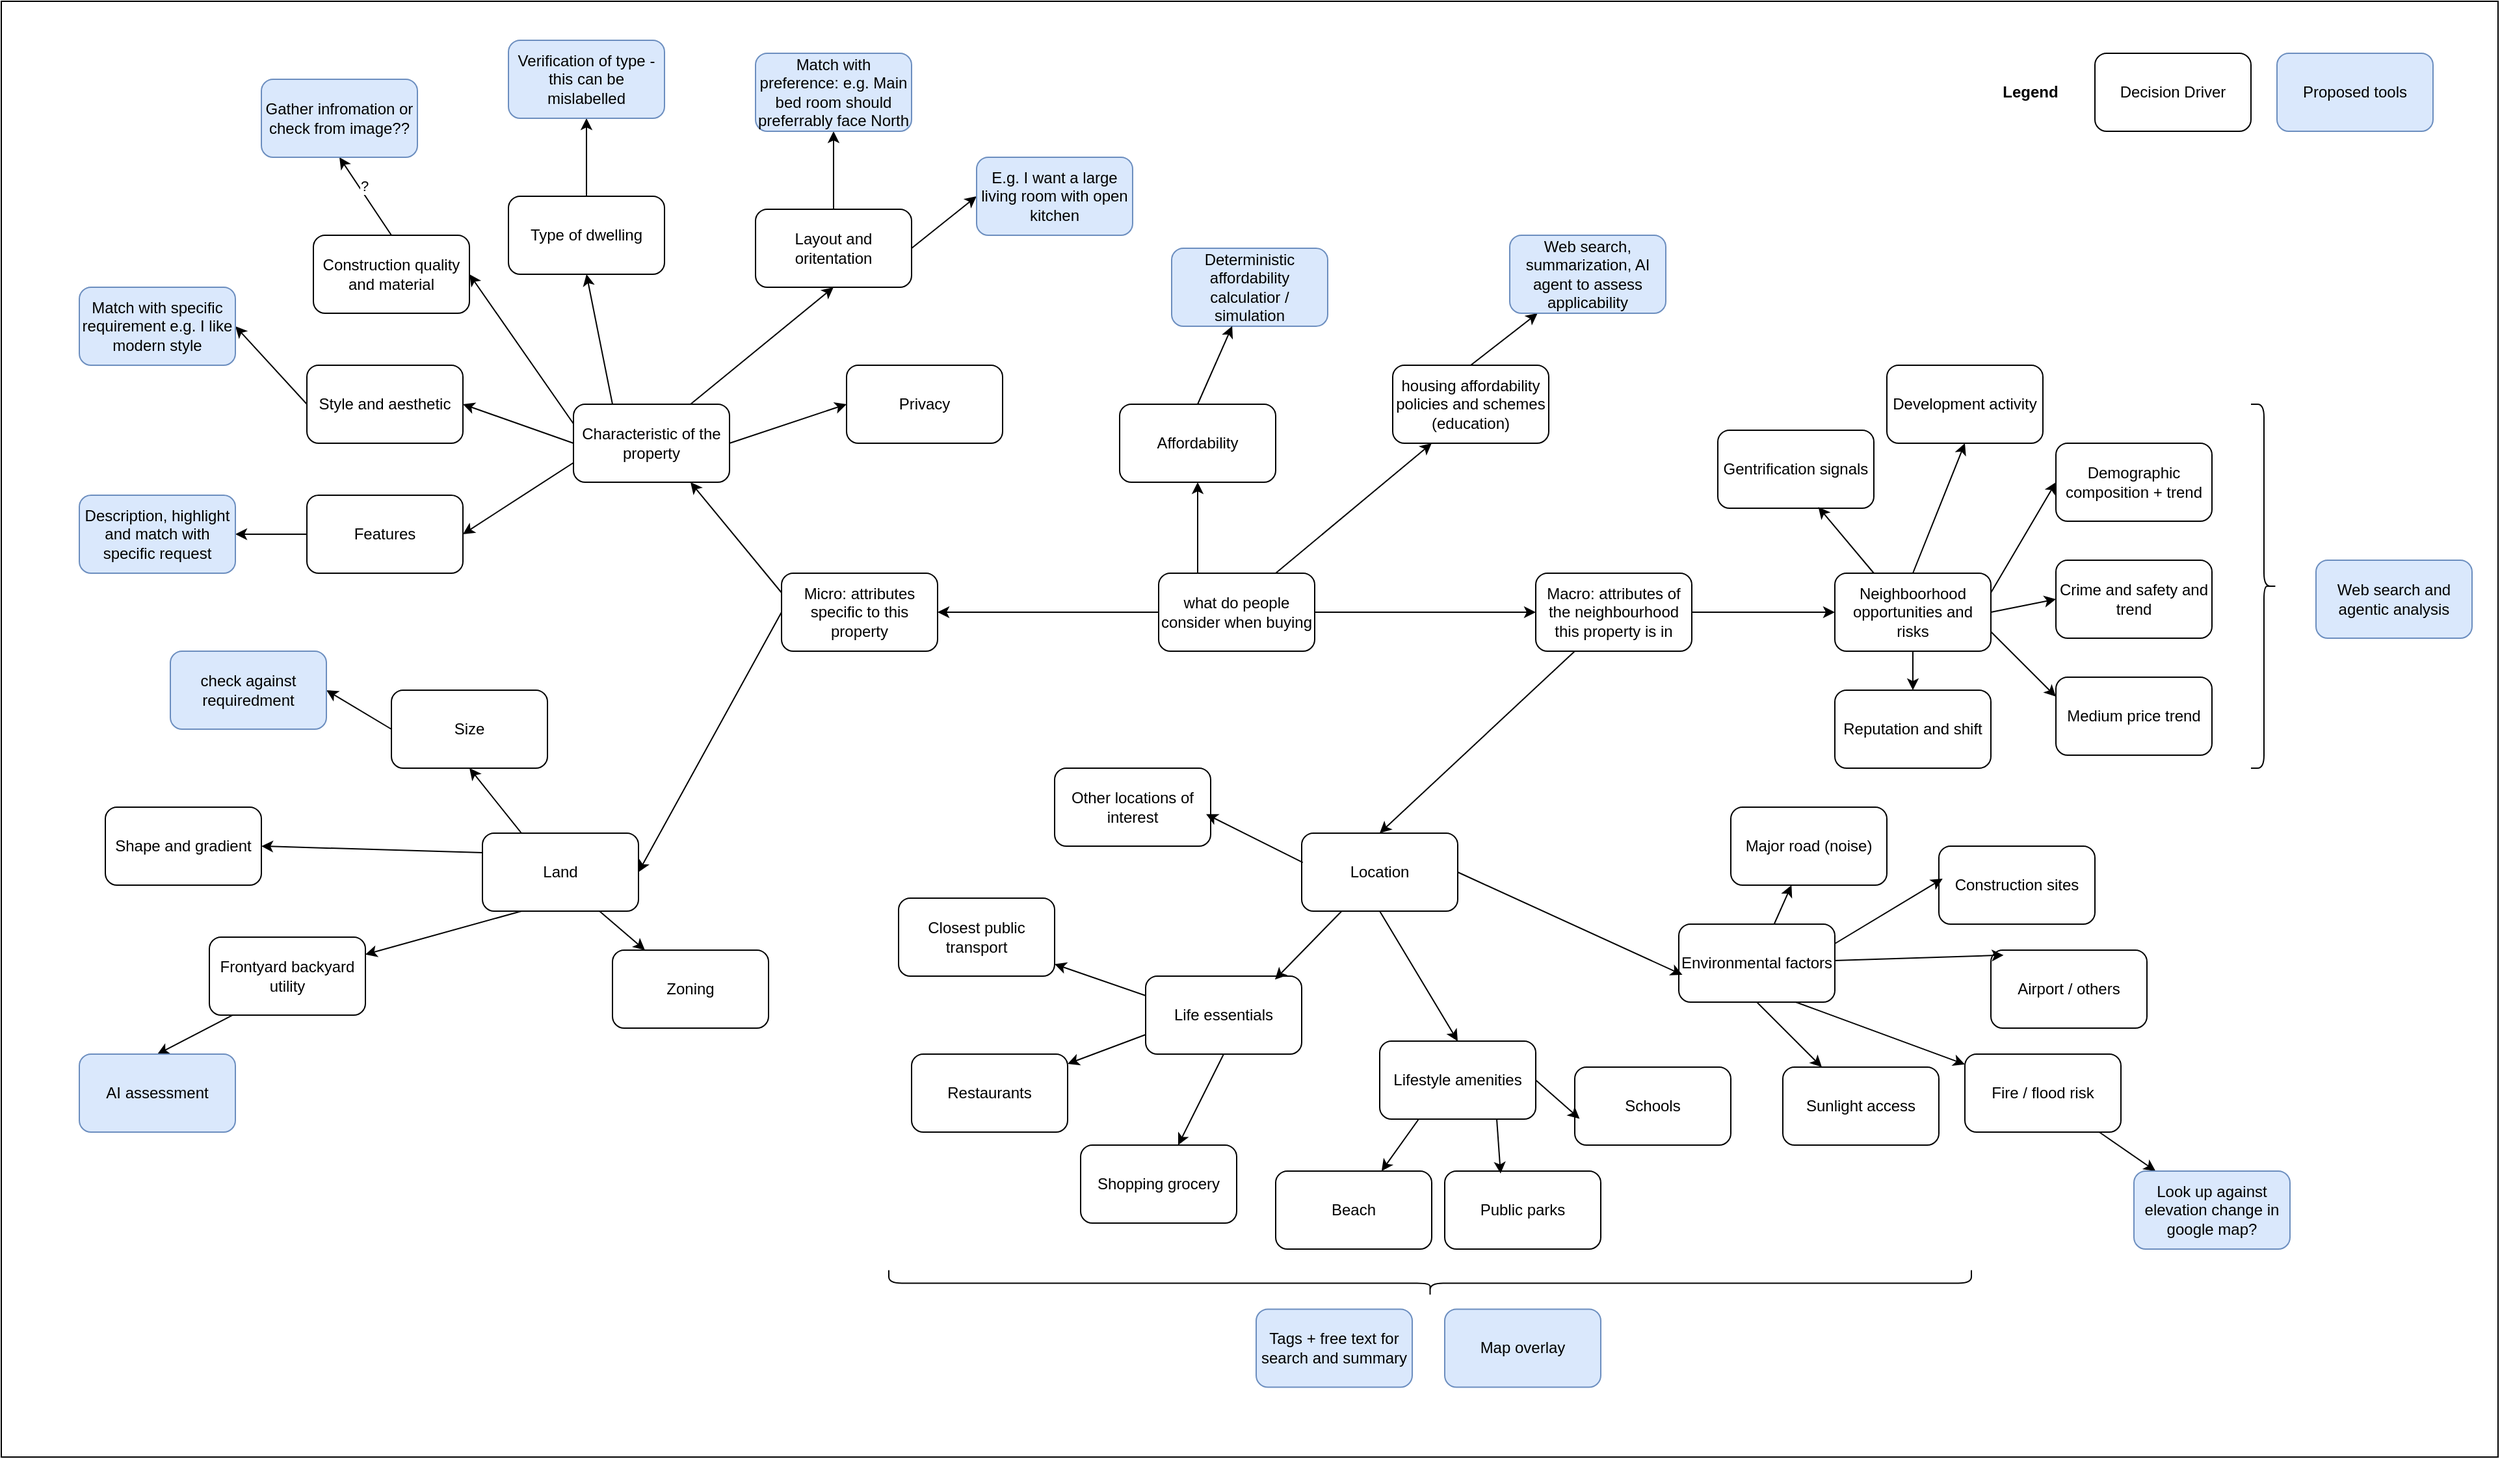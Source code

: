 <mxfile>
    <diagram name="v2" id="DXdtqnJQqPY1vSqi2jwo">
        <mxGraphModel dx="5202" dy="3540" grid="1" gridSize="10" guides="1" tooltips="1" connect="1" arrows="1" fold="1" page="1" pageScale="1" pageWidth="850" pageHeight="1100" math="0" shadow="0">
            <root>
                <mxCell id="RI9amsQpQYNxmYegU_Zl-0"/>
                <mxCell id="RI9amsQpQYNxmYegU_Zl-1" parent="RI9amsQpQYNxmYegU_Zl-0"/>
                <mxCell id="hkTbMwt3HNkpKoygP6Hm-0" value="" style="rounded=0;whiteSpace=wrap;html=1;" vertex="1" parent="RI9amsQpQYNxmYegU_Zl-1">
                    <mxGeometry x="-540" y="-270" width="1920" height="1120" as="geometry"/>
                </mxCell>
                <mxCell id="hkTbMwt3HNkpKoygP6Hm-1" style="edgeStyle=none;html=1;exitX=0;exitY=0.5;exitDx=0;exitDy=0;entryX=1;entryY=0.5;entryDx=0;entryDy=0;" edge="1" parent="RI9amsQpQYNxmYegU_Zl-1" source="hkTbMwt3HNkpKoygP6Hm-5" target="hkTbMwt3HNkpKoygP6Hm-15">
                    <mxGeometry relative="1" as="geometry"/>
                </mxCell>
                <mxCell id="hkTbMwt3HNkpKoygP6Hm-2" style="edgeStyle=none;html=1;exitX=1;exitY=0.5;exitDx=0;exitDy=0;entryX=0;entryY=0.5;entryDx=0;entryDy=0;" edge="1" parent="RI9amsQpQYNxmYegU_Zl-1" source="hkTbMwt3HNkpKoygP6Hm-5" target="hkTbMwt3HNkpKoygP6Hm-18">
                    <mxGeometry relative="1" as="geometry"/>
                </mxCell>
                <mxCell id="hkTbMwt3HNkpKoygP6Hm-3" style="edgeStyle=none;html=1;exitX=0.25;exitY=0;exitDx=0;exitDy=0;entryX=0.5;entryY=1;entryDx=0;entryDy=0;" edge="1" parent="RI9amsQpQYNxmYegU_Zl-1" source="hkTbMwt3HNkpKoygP6Hm-5" target="hkTbMwt3HNkpKoygP6Hm-100">
                    <mxGeometry relative="1" as="geometry"/>
                </mxCell>
                <mxCell id="hkTbMwt3HNkpKoygP6Hm-4" style="edgeStyle=none;html=1;exitX=0.75;exitY=0;exitDx=0;exitDy=0;entryX=0.25;entryY=1;entryDx=0;entryDy=0;" edge="1" parent="RI9amsQpQYNxmYegU_Zl-1" source="hkTbMwt3HNkpKoygP6Hm-5" target="hkTbMwt3HNkpKoygP6Hm-96">
                    <mxGeometry relative="1" as="geometry"/>
                </mxCell>
                <mxCell id="hkTbMwt3HNkpKoygP6Hm-5" value="what do people consider when buying" style="rounded=1;whiteSpace=wrap;html=1;" vertex="1" parent="RI9amsQpQYNxmYegU_Zl-1">
                    <mxGeometry x="350" y="170" width="120" height="60" as="geometry"/>
                </mxCell>
                <mxCell id="hkTbMwt3HNkpKoygP6Hm-6" style="edgeStyle=none;html=1;exitX=0.75;exitY=0;exitDx=0;exitDy=0;entryX=0.5;entryY=1;entryDx=0;entryDy=0;" edge="1" parent="RI9amsQpQYNxmYegU_Zl-1" source="hkTbMwt3HNkpKoygP6Hm-12" target="hkTbMwt3HNkpKoygP6Hm-23">
                    <mxGeometry relative="1" as="geometry"/>
                </mxCell>
                <mxCell id="hkTbMwt3HNkpKoygP6Hm-7" style="edgeStyle=none;html=1;exitX=0.25;exitY=0;exitDx=0;exitDy=0;entryX=0.5;entryY=1;entryDx=0;entryDy=0;" edge="1" parent="RI9amsQpQYNxmYegU_Zl-1" source="hkTbMwt3HNkpKoygP6Hm-12" target="hkTbMwt3HNkpKoygP6Hm-25">
                    <mxGeometry relative="1" as="geometry"/>
                </mxCell>
                <mxCell id="hkTbMwt3HNkpKoygP6Hm-8" style="edgeStyle=none;html=1;exitX=0;exitY=0.25;exitDx=0;exitDy=0;entryX=1;entryY=0.5;entryDx=0;entryDy=0;" edge="1" parent="RI9amsQpQYNxmYegU_Zl-1" source="hkTbMwt3HNkpKoygP6Hm-12" target="hkTbMwt3HNkpKoygP6Hm-28">
                    <mxGeometry relative="1" as="geometry"/>
                </mxCell>
                <mxCell id="hkTbMwt3HNkpKoygP6Hm-9" style="edgeStyle=none;html=1;exitX=0;exitY=0.5;exitDx=0;exitDy=0;entryX=1;entryY=0.5;entryDx=0;entryDy=0;" edge="1" parent="RI9amsQpQYNxmYegU_Zl-1" source="hkTbMwt3HNkpKoygP6Hm-12" target="hkTbMwt3HNkpKoygP6Hm-20">
                    <mxGeometry relative="1" as="geometry"/>
                </mxCell>
                <mxCell id="hkTbMwt3HNkpKoygP6Hm-10" style="edgeStyle=none;html=1;exitX=0;exitY=0.75;exitDx=0;exitDy=0;entryX=1;entryY=0.5;entryDx=0;entryDy=0;" edge="1" parent="RI9amsQpQYNxmYegU_Zl-1" source="hkTbMwt3HNkpKoygP6Hm-12" target="hkTbMwt3HNkpKoygP6Hm-44">
                    <mxGeometry relative="1" as="geometry"/>
                </mxCell>
                <mxCell id="hkTbMwt3HNkpKoygP6Hm-11" style="edgeStyle=none;html=1;exitX=1;exitY=0.5;exitDx=0;exitDy=0;entryX=0;entryY=0.5;entryDx=0;entryDy=0;" edge="1" parent="RI9amsQpQYNxmYegU_Zl-1" source="hkTbMwt3HNkpKoygP6Hm-12" target="hkTbMwt3HNkpKoygP6Hm-46">
                    <mxGeometry relative="1" as="geometry"/>
                </mxCell>
                <mxCell id="hkTbMwt3HNkpKoygP6Hm-12" value="Characteristic of the property" style="rounded=1;whiteSpace=wrap;html=1;" vertex="1" parent="RI9amsQpQYNxmYegU_Zl-1">
                    <mxGeometry x="-100" y="40" width="120" height="60" as="geometry"/>
                </mxCell>
                <mxCell id="hkTbMwt3HNkpKoygP6Hm-13" style="edgeStyle=none;html=1;exitX=0;exitY=0.25;exitDx=0;exitDy=0;entryX=0.75;entryY=1;entryDx=0;entryDy=0;" edge="1" parent="RI9amsQpQYNxmYegU_Zl-1" source="hkTbMwt3HNkpKoygP6Hm-15" target="hkTbMwt3HNkpKoygP6Hm-12">
                    <mxGeometry relative="1" as="geometry"/>
                </mxCell>
                <mxCell id="hkTbMwt3HNkpKoygP6Hm-14" style="edgeStyle=none;html=1;exitX=0;exitY=0.5;exitDx=0;exitDy=0;entryX=1;entryY=0.5;entryDx=0;entryDy=0;" edge="1" parent="RI9amsQpQYNxmYegU_Zl-1" source="hkTbMwt3HNkpKoygP6Hm-15" target="hkTbMwt3HNkpKoygP6Hm-33">
                    <mxGeometry relative="1" as="geometry"/>
                </mxCell>
                <mxCell id="hkTbMwt3HNkpKoygP6Hm-15" value="Micro: attributes specific to this property" style="rounded=1;whiteSpace=wrap;html=1;" vertex="1" parent="RI9amsQpQYNxmYegU_Zl-1">
                    <mxGeometry x="60" y="170" width="120" height="60" as="geometry"/>
                </mxCell>
                <mxCell id="hkTbMwt3HNkpKoygP6Hm-16" style="edgeStyle=none;html=1;exitX=0.25;exitY=1;exitDx=0;exitDy=0;entryX=0.5;entryY=0;entryDx=0;entryDy=0;" edge="1" parent="RI9amsQpQYNxmYegU_Zl-1" source="hkTbMwt3HNkpKoygP6Hm-18" target="hkTbMwt3HNkpKoygP6Hm-52">
                    <mxGeometry relative="1" as="geometry"/>
                </mxCell>
                <mxCell id="hkTbMwt3HNkpKoygP6Hm-17" style="edgeStyle=none;html=1;exitX=1;exitY=0.5;exitDx=0;exitDy=0;entryX=0;entryY=0.5;entryDx=0;entryDy=0;" edge="1" parent="RI9amsQpQYNxmYegU_Zl-1" source="hkTbMwt3HNkpKoygP6Hm-18" target="hkTbMwt3HNkpKoygP6Hm-89">
                    <mxGeometry relative="1" as="geometry"/>
                </mxCell>
                <mxCell id="hkTbMwt3HNkpKoygP6Hm-18" value="Macro: attributes of the neighbourhood this property is in" style="rounded=1;whiteSpace=wrap;html=1;" vertex="1" parent="RI9amsQpQYNxmYegU_Zl-1">
                    <mxGeometry x="640" y="170" width="120" height="60" as="geometry"/>
                </mxCell>
                <mxCell id="hkTbMwt3HNkpKoygP6Hm-19" style="edgeStyle=none;html=1;exitX=0;exitY=0.5;exitDx=0;exitDy=0;entryX=1;entryY=0.5;entryDx=0;entryDy=0;" edge="1" parent="RI9amsQpQYNxmYegU_Zl-1" source="hkTbMwt3HNkpKoygP6Hm-20" target="hkTbMwt3HNkpKoygP6Hm-42">
                    <mxGeometry relative="1" as="geometry"/>
                </mxCell>
                <mxCell id="hkTbMwt3HNkpKoygP6Hm-20" value="Style and aesthetic" style="rounded=1;whiteSpace=wrap;html=1;" vertex="1" parent="RI9amsQpQYNxmYegU_Zl-1">
                    <mxGeometry x="-305" y="10" width="120" height="60" as="geometry"/>
                </mxCell>
                <mxCell id="hkTbMwt3HNkpKoygP6Hm-21" style="edgeStyle=none;html=1;exitX=0.5;exitY=0;exitDx=0;exitDy=0;entryX=0.5;entryY=1;entryDx=0;entryDy=0;" edge="1" parent="RI9amsQpQYNxmYegU_Zl-1" source="hkTbMwt3HNkpKoygP6Hm-23" target="hkTbMwt3HNkpKoygP6Hm-39">
                    <mxGeometry relative="1" as="geometry"/>
                </mxCell>
                <mxCell id="hkTbMwt3HNkpKoygP6Hm-22" style="edgeStyle=none;html=1;exitX=1;exitY=0.5;exitDx=0;exitDy=0;entryX=0;entryY=0.5;entryDx=0;entryDy=0;" edge="1" parent="RI9amsQpQYNxmYegU_Zl-1" source="hkTbMwt3HNkpKoygP6Hm-23" target="hkTbMwt3HNkpKoygP6Hm-45">
                    <mxGeometry relative="1" as="geometry"/>
                </mxCell>
                <mxCell id="hkTbMwt3HNkpKoygP6Hm-23" value="Layout and oritentation" style="rounded=1;whiteSpace=wrap;html=1;" vertex="1" parent="RI9amsQpQYNxmYegU_Zl-1">
                    <mxGeometry x="40" y="-110" width="120" height="60" as="geometry"/>
                </mxCell>
                <mxCell id="hkTbMwt3HNkpKoygP6Hm-24" style="edgeStyle=none;html=1;exitX=0.5;exitY=0;exitDx=0;exitDy=0;" edge="1" parent="RI9amsQpQYNxmYegU_Zl-1" source="hkTbMwt3HNkpKoygP6Hm-25" target="hkTbMwt3HNkpKoygP6Hm-40">
                    <mxGeometry relative="1" as="geometry"/>
                </mxCell>
                <mxCell id="hkTbMwt3HNkpKoygP6Hm-25" value="Type of dwelling" style="rounded=1;whiteSpace=wrap;html=1;" vertex="1" parent="RI9amsQpQYNxmYegU_Zl-1">
                    <mxGeometry x="-150" y="-120" width="120" height="60" as="geometry"/>
                </mxCell>
                <mxCell id="hkTbMwt3HNkpKoygP6Hm-26" style="edgeStyle=none;html=1;exitX=0.5;exitY=0;exitDx=0;exitDy=0;entryX=0.5;entryY=1;entryDx=0;entryDy=0;" edge="1" parent="RI9amsQpQYNxmYegU_Zl-1" source="hkTbMwt3HNkpKoygP6Hm-28" target="hkTbMwt3HNkpKoygP6Hm-41">
                    <mxGeometry relative="1" as="geometry"/>
                </mxCell>
                <mxCell id="hkTbMwt3HNkpKoygP6Hm-27" value="?" style="edgeLabel;html=1;align=center;verticalAlign=middle;resizable=0;points=[];" vertex="1" connectable="0" parent="hkTbMwt3HNkpKoygP6Hm-26">
                    <mxGeometry x="0.206" y="-3" relative="1" as="geometry">
                        <mxPoint as="offset"/>
                    </mxGeometry>
                </mxCell>
                <mxCell id="hkTbMwt3HNkpKoygP6Hm-28" value="Construction quality and material" style="rounded=1;whiteSpace=wrap;html=1;" vertex="1" parent="RI9amsQpQYNxmYegU_Zl-1">
                    <mxGeometry x="-300" y="-90" width="120" height="60" as="geometry"/>
                </mxCell>
                <mxCell id="hkTbMwt3HNkpKoygP6Hm-29" style="edgeStyle=none;html=1;exitX=0.25;exitY=0;exitDx=0;exitDy=0;entryX=0.5;entryY=1;entryDx=0;entryDy=0;" edge="1" parent="RI9amsQpQYNxmYegU_Zl-1" source="hkTbMwt3HNkpKoygP6Hm-33" target="hkTbMwt3HNkpKoygP6Hm-35">
                    <mxGeometry relative="1" as="geometry"/>
                </mxCell>
                <mxCell id="hkTbMwt3HNkpKoygP6Hm-30" style="edgeStyle=none;html=1;exitX=0;exitY=0.25;exitDx=0;exitDy=0;entryX=1;entryY=0.5;entryDx=0;entryDy=0;" edge="1" parent="RI9amsQpQYNxmYegU_Zl-1" source="hkTbMwt3HNkpKoygP6Hm-33" target="hkTbMwt3HNkpKoygP6Hm-36">
                    <mxGeometry relative="1" as="geometry"/>
                </mxCell>
                <mxCell id="hkTbMwt3HNkpKoygP6Hm-31" style="edgeStyle=none;html=1;exitX=0.25;exitY=1;exitDx=0;exitDy=0;" edge="1" parent="RI9amsQpQYNxmYegU_Zl-1" source="hkTbMwt3HNkpKoygP6Hm-33" target="hkTbMwt3HNkpKoygP6Hm-49">
                    <mxGeometry relative="1" as="geometry"/>
                </mxCell>
                <mxCell id="hkTbMwt3HNkpKoygP6Hm-32" style="edgeStyle=none;html=1;exitX=0.75;exitY=1;exitDx=0;exitDy=0;" edge="1" parent="RI9amsQpQYNxmYegU_Zl-1" source="hkTbMwt3HNkpKoygP6Hm-33" target="hkTbMwt3HNkpKoygP6Hm-94">
                    <mxGeometry relative="1" as="geometry"/>
                </mxCell>
                <mxCell id="hkTbMwt3HNkpKoygP6Hm-33" value="Land" style="rounded=1;whiteSpace=wrap;html=1;" vertex="1" parent="RI9amsQpQYNxmYegU_Zl-1">
                    <mxGeometry x="-170" y="370" width="120" height="60" as="geometry"/>
                </mxCell>
                <mxCell id="hkTbMwt3HNkpKoygP6Hm-34" style="edgeStyle=none;html=1;exitX=0;exitY=0.5;exitDx=0;exitDy=0;entryX=1;entryY=0.5;entryDx=0;entryDy=0;" edge="1" parent="RI9amsQpQYNxmYegU_Zl-1" source="hkTbMwt3HNkpKoygP6Hm-35" target="hkTbMwt3HNkpKoygP6Hm-50">
                    <mxGeometry relative="1" as="geometry"/>
                </mxCell>
                <mxCell id="hkTbMwt3HNkpKoygP6Hm-35" value="Size" style="rounded=1;whiteSpace=wrap;html=1;" vertex="1" parent="RI9amsQpQYNxmYegU_Zl-1">
                    <mxGeometry x="-240" y="260" width="120" height="60" as="geometry"/>
                </mxCell>
                <mxCell id="hkTbMwt3HNkpKoygP6Hm-36" value="Shape and gradient" style="rounded=1;whiteSpace=wrap;html=1;" vertex="1" parent="RI9amsQpQYNxmYegU_Zl-1">
                    <mxGeometry x="-460" y="350" width="120" height="60" as="geometry"/>
                </mxCell>
                <mxCell id="hkTbMwt3HNkpKoygP6Hm-37" style="edgeStyle=none;html=1;" edge="1" parent="RI9amsQpQYNxmYegU_Zl-1" source="hkTbMwt3HNkpKoygP6Hm-38" target="hkTbMwt3HNkpKoygP6Hm-62">
                    <mxGeometry relative="1" as="geometry"/>
                </mxCell>
                <mxCell id="hkTbMwt3HNkpKoygP6Hm-38" value="Fire / flood risk" style="rounded=1;whiteSpace=wrap;html=1;" vertex="1" parent="RI9amsQpQYNxmYegU_Zl-1">
                    <mxGeometry x="970" y="540" width="120" height="60" as="geometry"/>
                </mxCell>
                <mxCell id="hkTbMwt3HNkpKoygP6Hm-39" value="Match with preference: e.g. Main bed room should preferrably face North" style="rounded=1;whiteSpace=wrap;html=1;fillColor=#dae8fc;strokeColor=#6c8ebf;" vertex="1" parent="RI9amsQpQYNxmYegU_Zl-1">
                    <mxGeometry x="40" y="-230" width="120" height="60" as="geometry"/>
                </mxCell>
                <mxCell id="hkTbMwt3HNkpKoygP6Hm-40" value="Verification of type - this can be mislabelled" style="rounded=1;whiteSpace=wrap;html=1;fillColor=#dae8fc;strokeColor=#6c8ebf;" vertex="1" parent="RI9amsQpQYNxmYegU_Zl-1">
                    <mxGeometry x="-150" y="-240" width="120" height="60" as="geometry"/>
                </mxCell>
                <mxCell id="hkTbMwt3HNkpKoygP6Hm-41" value="Gather infromation or check from image??" style="rounded=1;whiteSpace=wrap;html=1;fillColor=#dae8fc;strokeColor=#6c8ebf;" vertex="1" parent="RI9amsQpQYNxmYegU_Zl-1">
                    <mxGeometry x="-340" y="-210" width="120" height="60" as="geometry"/>
                </mxCell>
                <mxCell id="hkTbMwt3HNkpKoygP6Hm-42" value="Match with specific requirement e.g. I like modern style" style="rounded=1;whiteSpace=wrap;html=1;fillColor=#dae8fc;strokeColor=#6c8ebf;" vertex="1" parent="RI9amsQpQYNxmYegU_Zl-1">
                    <mxGeometry x="-480" y="-50" width="120" height="60" as="geometry"/>
                </mxCell>
                <mxCell id="hkTbMwt3HNkpKoygP6Hm-43" style="edgeStyle=none;html=1;exitX=0;exitY=0.5;exitDx=0;exitDy=0;entryX=1;entryY=0.5;entryDx=0;entryDy=0;" edge="1" parent="RI9amsQpQYNxmYegU_Zl-1" source="hkTbMwt3HNkpKoygP6Hm-44" target="hkTbMwt3HNkpKoygP6Hm-47">
                    <mxGeometry relative="1" as="geometry"/>
                </mxCell>
                <mxCell id="hkTbMwt3HNkpKoygP6Hm-44" value="Features" style="rounded=1;whiteSpace=wrap;html=1;" vertex="1" parent="RI9amsQpQYNxmYegU_Zl-1">
                    <mxGeometry x="-305" y="110" width="120" height="60" as="geometry"/>
                </mxCell>
                <mxCell id="hkTbMwt3HNkpKoygP6Hm-45" value="E.g. I want a large living room with open kitchen" style="rounded=1;whiteSpace=wrap;html=1;fillColor=#dae8fc;strokeColor=#6c8ebf;" vertex="1" parent="RI9amsQpQYNxmYegU_Zl-1">
                    <mxGeometry x="210" y="-150" width="120" height="60" as="geometry"/>
                </mxCell>
                <mxCell id="hkTbMwt3HNkpKoygP6Hm-46" value="Privacy" style="rounded=1;whiteSpace=wrap;html=1;" vertex="1" parent="RI9amsQpQYNxmYegU_Zl-1">
                    <mxGeometry x="110" y="10" width="120" height="60" as="geometry"/>
                </mxCell>
                <mxCell id="hkTbMwt3HNkpKoygP6Hm-47" value="Description, highlight and match with specific request" style="rounded=1;whiteSpace=wrap;html=1;fillColor=#dae8fc;strokeColor=#6c8ebf;" vertex="1" parent="RI9amsQpQYNxmYegU_Zl-1">
                    <mxGeometry x="-480" y="110" width="120" height="60" as="geometry"/>
                </mxCell>
                <mxCell id="hkTbMwt3HNkpKoygP6Hm-48" style="edgeStyle=none;html=1;exitX=0.156;exitY=0.993;exitDx=0;exitDy=0;entryX=0.5;entryY=0;entryDx=0;entryDy=0;exitPerimeter=0;" edge="1" parent="RI9amsQpQYNxmYegU_Zl-1" source="hkTbMwt3HNkpKoygP6Hm-49" target="hkTbMwt3HNkpKoygP6Hm-63">
                    <mxGeometry relative="1" as="geometry"/>
                </mxCell>
                <mxCell id="hkTbMwt3HNkpKoygP6Hm-49" value="Frontyard backyard utility" style="rounded=1;whiteSpace=wrap;html=1;" vertex="1" parent="RI9amsQpQYNxmYegU_Zl-1">
                    <mxGeometry x="-380" y="450" width="120" height="60" as="geometry"/>
                </mxCell>
                <mxCell id="hkTbMwt3HNkpKoygP6Hm-50" value="check against requiredment" style="rounded=1;whiteSpace=wrap;html=1;fillColor=#dae8fc;strokeColor=#6c8ebf;" vertex="1" parent="RI9amsQpQYNxmYegU_Zl-1">
                    <mxGeometry x="-410" y="230" width="120" height="60" as="geometry"/>
                </mxCell>
                <mxCell id="hkTbMwt3HNkpKoygP6Hm-51" style="edgeStyle=none;html=1;exitX=0.5;exitY=1;exitDx=0;exitDy=0;entryX=0.5;entryY=0;entryDx=0;entryDy=0;" edge="1" parent="RI9amsQpQYNxmYegU_Zl-1" source="hkTbMwt3HNkpKoygP6Hm-52" target="hkTbMwt3HNkpKoygP6Hm-69">
                    <mxGeometry relative="1" as="geometry"/>
                </mxCell>
                <mxCell id="hkTbMwt3HNkpKoygP6Hm-52" value="Location" style="rounded=1;whiteSpace=wrap;html=1;" vertex="1" parent="RI9amsQpQYNxmYegU_Zl-1">
                    <mxGeometry x="460" y="370" width="120" height="60" as="geometry"/>
                </mxCell>
                <mxCell id="hkTbMwt3HNkpKoygP6Hm-53" value="Closest public transport" style="rounded=1;whiteSpace=wrap;html=1;" vertex="1" parent="RI9amsQpQYNxmYegU_Zl-1">
                    <mxGeometry x="150" y="420" width="120" height="60" as="geometry"/>
                </mxCell>
                <mxCell id="hkTbMwt3HNkpKoygP6Hm-54" value="Shopping grocery" style="rounded=1;whiteSpace=wrap;html=1;" vertex="1" parent="RI9amsQpQYNxmYegU_Zl-1">
                    <mxGeometry x="290" y="610" width="120" height="60" as="geometry"/>
                </mxCell>
                <mxCell id="hkTbMwt3HNkpKoygP6Hm-55" value="Restaurants" style="rounded=1;whiteSpace=wrap;html=1;" vertex="1" parent="RI9amsQpQYNxmYegU_Zl-1">
                    <mxGeometry x="160" y="540" width="120" height="60" as="geometry"/>
                </mxCell>
                <mxCell id="hkTbMwt3HNkpKoygP6Hm-56" value="Other locations of interest" style="rounded=1;whiteSpace=wrap;html=1;" vertex="1" parent="RI9amsQpQYNxmYegU_Zl-1">
                    <mxGeometry x="270" y="320" width="120" height="60" as="geometry"/>
                </mxCell>
                <mxCell id="hkTbMwt3HNkpKoygP6Hm-57" value="Public parks" style="rounded=1;whiteSpace=wrap;html=1;" vertex="1" parent="RI9amsQpQYNxmYegU_Zl-1">
                    <mxGeometry x="570" y="630" width="120" height="60" as="geometry"/>
                </mxCell>
                <mxCell id="hkTbMwt3HNkpKoygP6Hm-58" value="Beach" style="rounded=1;whiteSpace=wrap;html=1;" vertex="1" parent="RI9amsQpQYNxmYegU_Zl-1">
                    <mxGeometry x="440" y="630" width="120" height="60" as="geometry"/>
                </mxCell>
                <mxCell id="hkTbMwt3HNkpKoygP6Hm-59" value="Schools" style="rounded=1;whiteSpace=wrap;html=1;" vertex="1" parent="RI9amsQpQYNxmYegU_Zl-1">
                    <mxGeometry x="670" y="550" width="120" height="60" as="geometry"/>
                </mxCell>
                <mxCell id="hkTbMwt3HNkpKoygP6Hm-60" value="" style="shape=curlyBracket;whiteSpace=wrap;html=1;rounded=1;flipH=1;labelPosition=right;verticalLabelPosition=middle;align=left;verticalAlign=middle;rotation=90;" vertex="1" parent="RI9amsQpQYNxmYegU_Zl-1">
                    <mxGeometry x="548.75" y="300" width="20" height="832.5" as="geometry"/>
                </mxCell>
                <mxCell id="hkTbMwt3HNkpKoygP6Hm-61" value="Tags + free text for search and summary" style="rounded=1;whiteSpace=wrap;html=1;fillColor=#dae8fc;strokeColor=#6c8ebf;" vertex="1" parent="RI9amsQpQYNxmYegU_Zl-1">
                    <mxGeometry x="425" y="736.25" width="120" height="60" as="geometry"/>
                </mxCell>
                <mxCell id="hkTbMwt3HNkpKoygP6Hm-62" value="Look up against elevation change in google map?" style="rounded=1;whiteSpace=wrap;html=1;fillColor=#dae8fc;strokeColor=#6c8ebf;" vertex="1" parent="RI9amsQpQYNxmYegU_Zl-1">
                    <mxGeometry x="1100" y="630" width="120" height="60" as="geometry"/>
                </mxCell>
                <mxCell id="hkTbMwt3HNkpKoygP6Hm-63" value="AI assessment" style="rounded=1;whiteSpace=wrap;html=1;fillColor=#dae8fc;strokeColor=#6c8ebf;" vertex="1" parent="RI9amsQpQYNxmYegU_Zl-1">
                    <mxGeometry x="-480" y="540" width="120" height="60" as="geometry"/>
                </mxCell>
                <mxCell id="hkTbMwt3HNkpKoygP6Hm-64" style="edgeStyle=none;html=1;exitX=0;exitY=0.25;exitDx=0;exitDy=0;" edge="1" parent="RI9amsQpQYNxmYegU_Zl-1" source="hkTbMwt3HNkpKoygP6Hm-67" target="hkTbMwt3HNkpKoygP6Hm-53">
                    <mxGeometry relative="1" as="geometry"/>
                </mxCell>
                <mxCell id="hkTbMwt3HNkpKoygP6Hm-65" style="edgeStyle=none;html=1;exitX=0;exitY=0.75;exitDx=0;exitDy=0;" edge="1" parent="RI9amsQpQYNxmYegU_Zl-1" source="hkTbMwt3HNkpKoygP6Hm-67" target="hkTbMwt3HNkpKoygP6Hm-55">
                    <mxGeometry relative="1" as="geometry"/>
                </mxCell>
                <mxCell id="hkTbMwt3HNkpKoygP6Hm-66" style="edgeStyle=none;html=1;exitX=0.5;exitY=1;exitDx=0;exitDy=0;" edge="1" parent="RI9amsQpQYNxmYegU_Zl-1" source="hkTbMwt3HNkpKoygP6Hm-67" target="hkTbMwt3HNkpKoygP6Hm-54">
                    <mxGeometry relative="1" as="geometry"/>
                </mxCell>
                <mxCell id="hkTbMwt3HNkpKoygP6Hm-67" value="Life essentials" style="rounded=1;whiteSpace=wrap;html=1;" vertex="1" parent="RI9amsQpQYNxmYegU_Zl-1">
                    <mxGeometry x="340" y="480" width="120" height="60" as="geometry"/>
                </mxCell>
                <mxCell id="hkTbMwt3HNkpKoygP6Hm-68" style="edgeStyle=none;html=1;exitX=0.25;exitY=1;exitDx=0;exitDy=0;" edge="1" parent="RI9amsQpQYNxmYegU_Zl-1" source="hkTbMwt3HNkpKoygP6Hm-69" target="hkTbMwt3HNkpKoygP6Hm-58">
                    <mxGeometry relative="1" as="geometry"/>
                </mxCell>
                <mxCell id="hkTbMwt3HNkpKoygP6Hm-69" value="Lifestyle amenities" style="rounded=1;whiteSpace=wrap;html=1;" vertex="1" parent="RI9amsQpQYNxmYegU_Zl-1">
                    <mxGeometry x="520" y="530" width="120" height="60" as="geometry"/>
                </mxCell>
                <mxCell id="hkTbMwt3HNkpKoygP6Hm-70" style="edgeStyle=none;html=1;" edge="1" parent="RI9amsQpQYNxmYegU_Zl-1" source="hkTbMwt3HNkpKoygP6Hm-73" target="hkTbMwt3HNkpKoygP6Hm-74">
                    <mxGeometry relative="1" as="geometry"/>
                </mxCell>
                <mxCell id="hkTbMwt3HNkpKoygP6Hm-71" style="edgeStyle=none;html=1;exitX=0.5;exitY=1;exitDx=0;exitDy=0;" edge="1" parent="RI9amsQpQYNxmYegU_Zl-1" source="hkTbMwt3HNkpKoygP6Hm-73" target="hkTbMwt3HNkpKoygP6Hm-104">
                    <mxGeometry relative="1" as="geometry"/>
                </mxCell>
                <mxCell id="hkTbMwt3HNkpKoygP6Hm-72" style="edgeStyle=none;html=1;exitX=0.75;exitY=1;exitDx=0;exitDy=0;" edge="1" parent="RI9amsQpQYNxmYegU_Zl-1" source="hkTbMwt3HNkpKoygP6Hm-73" target="hkTbMwt3HNkpKoygP6Hm-38">
                    <mxGeometry relative="1" as="geometry"/>
                </mxCell>
                <mxCell id="hkTbMwt3HNkpKoygP6Hm-73" value="Environmental factors" style="rounded=1;whiteSpace=wrap;html=1;" vertex="1" parent="RI9amsQpQYNxmYegU_Zl-1">
                    <mxGeometry x="750" y="440" width="120" height="60" as="geometry"/>
                </mxCell>
                <mxCell id="hkTbMwt3HNkpKoygP6Hm-74" value="Major road (noise)" style="rounded=1;whiteSpace=wrap;html=1;" vertex="1" parent="RI9amsQpQYNxmYegU_Zl-1">
                    <mxGeometry x="790" y="350" width="120" height="60" as="geometry"/>
                </mxCell>
                <mxCell id="hkTbMwt3HNkpKoygP6Hm-75" value="Construction sites" style="rounded=1;whiteSpace=wrap;html=1;" vertex="1" parent="RI9amsQpQYNxmYegU_Zl-1">
                    <mxGeometry x="950" y="380" width="120" height="60" as="geometry"/>
                </mxCell>
                <mxCell id="hkTbMwt3HNkpKoygP6Hm-76" value="Airport / others" style="rounded=1;whiteSpace=wrap;html=1;" vertex="1" parent="RI9amsQpQYNxmYegU_Zl-1">
                    <mxGeometry x="990" y="460" width="120" height="60" as="geometry"/>
                </mxCell>
                <mxCell id="hkTbMwt3HNkpKoygP6Hm-77" style="edgeStyle=none;html=1;exitX=0.007;exitY=0.376;exitDx=0;exitDy=0;entryX=0.971;entryY=0.59;entryDx=0;entryDy=0;entryPerimeter=0;exitPerimeter=0;" edge="1" parent="RI9amsQpQYNxmYegU_Zl-1" source="hkTbMwt3HNkpKoygP6Hm-52" target="hkTbMwt3HNkpKoygP6Hm-56">
                    <mxGeometry relative="1" as="geometry"/>
                </mxCell>
                <mxCell id="hkTbMwt3HNkpKoygP6Hm-78" style="edgeStyle=none;html=1;entryX=0.829;entryY=0.043;entryDx=0;entryDy=0;entryPerimeter=0;" edge="1" parent="RI9amsQpQYNxmYegU_Zl-1" source="hkTbMwt3HNkpKoygP6Hm-52" target="hkTbMwt3HNkpKoygP6Hm-67">
                    <mxGeometry relative="1" as="geometry"/>
                </mxCell>
                <mxCell id="hkTbMwt3HNkpKoygP6Hm-79" style="edgeStyle=none;html=1;exitX=0.75;exitY=1;exitDx=0;exitDy=0;entryX=0.358;entryY=0.031;entryDx=0;entryDy=0;entryPerimeter=0;" edge="1" parent="RI9amsQpQYNxmYegU_Zl-1" source="hkTbMwt3HNkpKoygP6Hm-69" target="hkTbMwt3HNkpKoygP6Hm-57">
                    <mxGeometry relative="1" as="geometry"/>
                </mxCell>
                <mxCell id="hkTbMwt3HNkpKoygP6Hm-80" style="edgeStyle=none;html=1;exitX=1;exitY=0.5;exitDx=0;exitDy=0;entryX=0.031;entryY=0.662;entryDx=0;entryDy=0;entryPerimeter=0;" edge="1" parent="RI9amsQpQYNxmYegU_Zl-1" source="hkTbMwt3HNkpKoygP6Hm-69" target="hkTbMwt3HNkpKoygP6Hm-59">
                    <mxGeometry relative="1" as="geometry"/>
                </mxCell>
                <mxCell id="hkTbMwt3HNkpKoygP6Hm-81" style="edgeStyle=none;html=1;exitX=1;exitY=0.5;exitDx=0;exitDy=0;entryX=0.023;entryY=0.65;entryDx=0;entryDy=0;entryPerimeter=0;" edge="1" parent="RI9amsQpQYNxmYegU_Zl-1" source="hkTbMwt3HNkpKoygP6Hm-52" target="hkTbMwt3HNkpKoygP6Hm-73">
                    <mxGeometry relative="1" as="geometry"/>
                </mxCell>
                <mxCell id="hkTbMwt3HNkpKoygP6Hm-82" style="edgeStyle=none;html=1;entryX=0.081;entryY=0.064;entryDx=0;entryDy=0;entryPerimeter=0;" edge="1" parent="RI9amsQpQYNxmYegU_Zl-1" source="hkTbMwt3HNkpKoygP6Hm-73" target="hkTbMwt3HNkpKoygP6Hm-76">
                    <mxGeometry relative="1" as="geometry"/>
                </mxCell>
                <mxCell id="hkTbMwt3HNkpKoygP6Hm-83" style="edgeStyle=none;html=1;exitX=1;exitY=0.25;exitDx=0;exitDy=0;entryX=0.024;entryY=0.417;entryDx=0;entryDy=0;entryPerimeter=0;" edge="1" parent="RI9amsQpQYNxmYegU_Zl-1" source="hkTbMwt3HNkpKoygP6Hm-73" target="hkTbMwt3HNkpKoygP6Hm-75">
                    <mxGeometry relative="1" as="geometry"/>
                </mxCell>
                <mxCell id="hkTbMwt3HNkpKoygP6Hm-84" style="edgeStyle=none;html=1;exitX=1;exitY=0.25;exitDx=0;exitDy=0;entryX=0;entryY=0.5;entryDx=0;entryDy=0;" edge="1" parent="RI9amsQpQYNxmYegU_Zl-1" source="hkTbMwt3HNkpKoygP6Hm-89" target="hkTbMwt3HNkpKoygP6Hm-90">
                    <mxGeometry relative="1" as="geometry"/>
                </mxCell>
                <mxCell id="hkTbMwt3HNkpKoygP6Hm-85" style="edgeStyle=none;html=1;exitX=1;exitY=0.5;exitDx=0;exitDy=0;entryX=0;entryY=0.5;entryDx=0;entryDy=0;" edge="1" parent="RI9amsQpQYNxmYegU_Zl-1" source="hkTbMwt3HNkpKoygP6Hm-89" target="hkTbMwt3HNkpKoygP6Hm-91">
                    <mxGeometry relative="1" as="geometry"/>
                </mxCell>
                <mxCell id="hkTbMwt3HNkpKoygP6Hm-86" style="edgeStyle=none;html=1;exitX=1;exitY=0.75;exitDx=0;exitDy=0;entryX=0;entryY=0.25;entryDx=0;entryDy=0;" edge="1" parent="RI9amsQpQYNxmYegU_Zl-1" source="hkTbMwt3HNkpKoygP6Hm-89" target="hkTbMwt3HNkpKoygP6Hm-92">
                    <mxGeometry relative="1" as="geometry"/>
                </mxCell>
                <mxCell id="hkTbMwt3HNkpKoygP6Hm-87" style="edgeStyle=none;html=1;exitX=0.5;exitY=1;exitDx=0;exitDy=0;entryX=0.5;entryY=0;entryDx=0;entryDy=0;" edge="1" parent="RI9amsQpQYNxmYegU_Zl-1" source="hkTbMwt3HNkpKoygP6Hm-89" target="hkTbMwt3HNkpKoygP6Hm-93">
                    <mxGeometry relative="1" as="geometry"/>
                </mxCell>
                <mxCell id="hkTbMwt3HNkpKoygP6Hm-88" style="edgeStyle=none;html=1;exitX=0.5;exitY=0;exitDx=0;exitDy=0;entryX=0.5;entryY=1;entryDx=0;entryDy=0;" edge="1" parent="RI9amsQpQYNxmYegU_Zl-1" source="hkTbMwt3HNkpKoygP6Hm-89" target="hkTbMwt3HNkpKoygP6Hm-97">
                    <mxGeometry relative="1" as="geometry"/>
                </mxCell>
                <mxCell id="hkTbMwt3HNkpKoygP6Hm-89" value="Neighboorhood opportunities and risks" style="rounded=1;whiteSpace=wrap;html=1;" vertex="1" parent="RI9amsQpQYNxmYegU_Zl-1">
                    <mxGeometry x="870" y="170" width="120" height="60" as="geometry"/>
                </mxCell>
                <mxCell id="hkTbMwt3HNkpKoygP6Hm-90" value="Demographic composition + trend" style="rounded=1;whiteSpace=wrap;html=1;" vertex="1" parent="RI9amsQpQYNxmYegU_Zl-1">
                    <mxGeometry x="1040" y="70" width="120" height="60" as="geometry"/>
                </mxCell>
                <mxCell id="hkTbMwt3HNkpKoygP6Hm-91" value="Crime and safety and trend" style="rounded=1;whiteSpace=wrap;html=1;" vertex="1" parent="RI9amsQpQYNxmYegU_Zl-1">
                    <mxGeometry x="1040" y="160" width="120" height="60" as="geometry"/>
                </mxCell>
                <mxCell id="hkTbMwt3HNkpKoygP6Hm-92" value="Medium price trend" style="rounded=1;whiteSpace=wrap;html=1;" vertex="1" parent="RI9amsQpQYNxmYegU_Zl-1">
                    <mxGeometry x="1040" y="250" width="120" height="60" as="geometry"/>
                </mxCell>
                <mxCell id="hkTbMwt3HNkpKoygP6Hm-93" value="Reputation and shift" style="rounded=1;whiteSpace=wrap;html=1;" vertex="1" parent="RI9amsQpQYNxmYegU_Zl-1">
                    <mxGeometry x="870" y="260" width="120" height="60" as="geometry"/>
                </mxCell>
                <mxCell id="hkTbMwt3HNkpKoygP6Hm-94" value="Zoning" style="rounded=1;whiteSpace=wrap;html=1;" vertex="1" parent="RI9amsQpQYNxmYegU_Zl-1">
                    <mxGeometry x="-70" y="460" width="120" height="60" as="geometry"/>
                </mxCell>
                <mxCell id="hkTbMwt3HNkpKoygP6Hm-95" style="edgeStyle=none;html=1;exitX=0.5;exitY=0;exitDx=0;exitDy=0;" edge="1" parent="RI9amsQpQYNxmYegU_Zl-1" source="hkTbMwt3HNkpKoygP6Hm-96" target="hkTbMwt3HNkpKoygP6Hm-99">
                    <mxGeometry relative="1" as="geometry"/>
                </mxCell>
                <mxCell id="hkTbMwt3HNkpKoygP6Hm-96" value="housing affordability policies and schemes (education)" style="rounded=1;whiteSpace=wrap;html=1;" vertex="1" parent="RI9amsQpQYNxmYegU_Zl-1">
                    <mxGeometry x="530" y="10" width="120" height="60" as="geometry"/>
                </mxCell>
                <mxCell id="hkTbMwt3HNkpKoygP6Hm-97" value="Development activity" style="rounded=1;whiteSpace=wrap;html=1;fontStyle=0" vertex="1" parent="RI9amsQpQYNxmYegU_Zl-1">
                    <mxGeometry x="910" y="10" width="120" height="60" as="geometry"/>
                </mxCell>
                <mxCell id="hkTbMwt3HNkpKoygP6Hm-98" value="Map overlay" style="rounded=1;whiteSpace=wrap;html=1;fillColor=#dae8fc;strokeColor=#6c8ebf;" vertex="1" parent="RI9amsQpQYNxmYegU_Zl-1">
                    <mxGeometry x="570" y="736.25" width="120" height="60" as="geometry"/>
                </mxCell>
                <mxCell id="hkTbMwt3HNkpKoygP6Hm-99" value="Web search, summarization, AI agent to assess applicability" style="rounded=1;whiteSpace=wrap;html=1;fillColor=#dae8fc;strokeColor=#6c8ebf;" vertex="1" parent="RI9amsQpQYNxmYegU_Zl-1">
                    <mxGeometry x="620" y="-90" width="120" height="60" as="geometry"/>
                </mxCell>
                <mxCell id="hkTbMwt3HNkpKoygP6Hm-100" value="Affordability" style="rounded=1;whiteSpace=wrap;html=1;" vertex="1" parent="RI9amsQpQYNxmYegU_Zl-1">
                    <mxGeometry x="320" y="40" width="120" height="60" as="geometry"/>
                </mxCell>
                <mxCell id="hkTbMwt3HNkpKoygP6Hm-101" value="Deterministic affordability calculatior / simulation" style="rounded=1;whiteSpace=wrap;html=1;fillColor=#dae8fc;strokeColor=#6c8ebf;" vertex="1" parent="RI9amsQpQYNxmYegU_Zl-1">
                    <mxGeometry x="360" y="-80" width="120" height="60" as="geometry"/>
                </mxCell>
                <mxCell id="hkTbMwt3HNkpKoygP6Hm-102" value="" style="shape=curlyBracket;whiteSpace=wrap;html=1;rounded=1;flipH=1;labelPosition=right;verticalLabelPosition=middle;align=left;verticalAlign=middle;rotation=0;" vertex="1" parent="RI9amsQpQYNxmYegU_Zl-1">
                    <mxGeometry x="1190" y="40" width="20" height="280" as="geometry"/>
                </mxCell>
                <mxCell id="hkTbMwt3HNkpKoygP6Hm-103" value="Web search and agentic analysis" style="rounded=1;whiteSpace=wrap;html=1;fillColor=#dae8fc;strokeColor=#6c8ebf;" vertex="1" parent="RI9amsQpQYNxmYegU_Zl-1">
                    <mxGeometry x="1240" y="160" width="120" height="60" as="geometry"/>
                </mxCell>
                <mxCell id="hkTbMwt3HNkpKoygP6Hm-104" value="Sunlight access" style="rounded=1;whiteSpace=wrap;html=1;" vertex="1" parent="RI9amsQpQYNxmYegU_Zl-1">
                    <mxGeometry x="830" y="550" width="120" height="60" as="geometry"/>
                </mxCell>
                <mxCell id="hkTbMwt3HNkpKoygP6Hm-105" value="Gentrification signals" style="rounded=1;whiteSpace=wrap;html=1;" vertex="1" parent="RI9amsQpQYNxmYegU_Zl-1">
                    <mxGeometry x="780" y="60" width="120" height="60" as="geometry"/>
                </mxCell>
                <mxCell id="hkTbMwt3HNkpKoygP6Hm-106" style="edgeStyle=none;html=1;exitX=0.25;exitY=0;exitDx=0;exitDy=0;entryX=0.644;entryY=0.985;entryDx=0;entryDy=0;entryPerimeter=0;" edge="1" parent="RI9amsQpQYNxmYegU_Zl-1" source="hkTbMwt3HNkpKoygP6Hm-89" target="hkTbMwt3HNkpKoygP6Hm-105">
                    <mxGeometry relative="1" as="geometry"/>
                </mxCell>
                <mxCell id="hkTbMwt3HNkpKoygP6Hm-107" style="edgeStyle=none;html=1;exitX=0.5;exitY=0;exitDx=0;exitDy=0;entryX=0.388;entryY=0.998;entryDx=0;entryDy=0;entryPerimeter=0;" edge="1" parent="RI9amsQpQYNxmYegU_Zl-1" source="hkTbMwt3HNkpKoygP6Hm-100" target="hkTbMwt3HNkpKoygP6Hm-101">
                    <mxGeometry relative="1" as="geometry"/>
                </mxCell>
                <mxCell id="hkTbMwt3HNkpKoygP6Hm-108" value="Decision Driver" style="rounded=1;whiteSpace=wrap;html=1;fontStyle=0" vertex="1" parent="RI9amsQpQYNxmYegU_Zl-1">
                    <mxGeometry x="1070" y="-230" width="120" height="60" as="geometry"/>
                </mxCell>
                <mxCell id="hkTbMwt3HNkpKoygP6Hm-109" value="Proposed tools" style="rounded=1;whiteSpace=wrap;html=1;fillColor=#dae8fc;strokeColor=#6c8ebf;" vertex="1" parent="RI9amsQpQYNxmYegU_Zl-1">
                    <mxGeometry x="1210" y="-230" width="120" height="60" as="geometry"/>
                </mxCell>
                <mxCell id="hkTbMwt3HNkpKoygP6Hm-110" value="Legend" style="text;html=1;align=center;verticalAlign=middle;resizable=0;points=[];autosize=1;strokeColor=none;fillColor=none;fontStyle=1" vertex="1" parent="RI9amsQpQYNxmYegU_Zl-1">
                    <mxGeometry x="990" y="-215" width="60" height="30" as="geometry"/>
                </mxCell>
            </root>
        </mxGraphModel>
    </diagram>
</mxfile>
